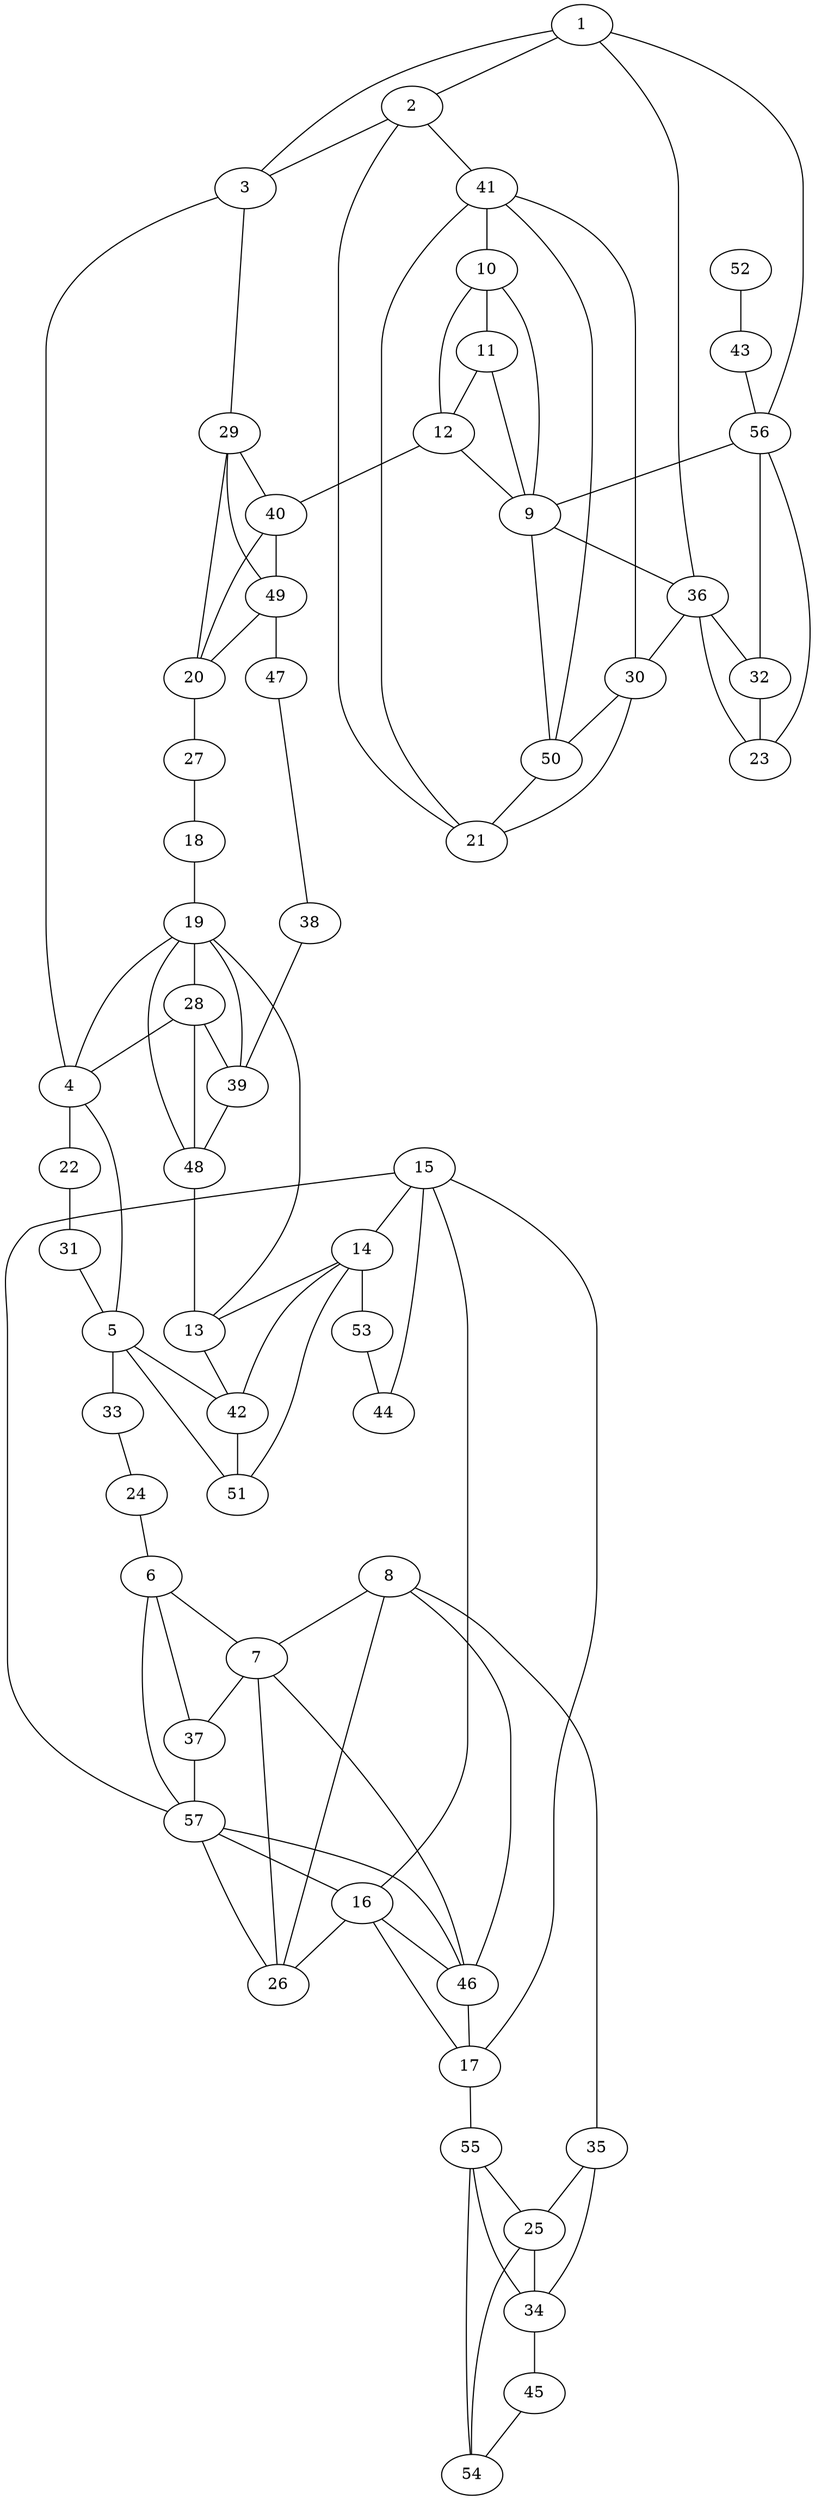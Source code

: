 graph pdb1ia4 {
	1	 [aaLength=14,
		sequence=LRKEIRYFKDVTTR,
		type=0];
	2	 [aaLength=7,
		sequence=RKTWESI,
		type=0];
	1 -- 2	 [distance0="29.08052",
		frequency=1,
		type0=1];
	36	 [aaLength=3,
		sequence=GIG,
		type=1];
	1 -- 36	 [distance0="32.59485",
		frequency=1,
		type0=2];
	56	 [aaLength=3,
		sequence=GIG,
		type=1];
	1 -- 56	 [distance0="32.59485",
		frequency=1,
		type0=3];
	3	 [aaLength=5,
		sequence=PQKFR,
		type=0];
	2 -- 3	 [distance0="12.32078",
		distance1="0.0",
		frequency=2,
		type0=1,
		type1=5];
	41	 [aaLength=6,
		sequence=NAVIMG,
		type=1];
	2 -- 41	 [distance0="37.43685",
		frequency=1,
		type0=3];
	3 -- 1	 [distance0="38.98953",
		frequency=1,
		type0=3];
	4	 [aaLength=7,
		sequence=SIESSLN,
		type=0];
	3 -- 4	 [distance0="38.25454",
		frequency=1,
		type0=2];
	29	 [aaLength=5,
		sequence=LNIIL,
		type=1];
	3 -- 29	 [distance0="5.0",
		frequency=1,
		type0=4];
	19	 [aaLength=4,
		sequence=IIHA,
		type=1];
	4 -- 19	 [distance0="33.35719",
		frequency=1,
		type0=3];
	22	 [aaLength=8,
		sequence=VERVFIIG,
		type=1];
	4 -- 22	 [distance0="4.0",
		frequency=1,
		type0=4];
	5	 [aaLength=9,
		sequence=GAEIYNELI,
		type=0];
	5 -- 4	 [distance0="23.28407",
		frequency=1,
		type0=1];
	33	 [aaLength=10,
		sequence=VSHLLITEIE,
		type=1];
	5 -- 33	 [distance0="4.0",
		frequency=1,
		type0=4];
	42	 [aaLength=5,
		sequence=VFIIG,
		type=1];
	5 -- 42	 [distance0="23.31406",
		frequency=1,
		type0=2];
	51	 [aaLength=5,
		sequence=VFIIG,
		type=1];
	5 -- 51	 [distance0="23.31406",
		frequency=1,
		type0=3];
	6	 [aaLength=5,
		sequence=SPESI,
		type=0];
	7	 [aaLength=3,
		sequence=PLE,
		type=0];
	6 -- 7	 [distance0="23.44545",
		frequency=1,
		type0=3];
	37	 [aaLength=2,
		sequence=TF,
		type=1];
	6 -- 37	 [distance0="23.2342",
		distance1="3.0",
		frequency=2,
		type0=1,
		type1=4];
	57	 [aaLength=2,
		sequence=TF,
		type=1];
	6 -- 57	 [distance0="23.2342",
		frequency=1,
		type0=2];
	26	 [aaLength=3,
		sequence=WTK,
		type=1];
	7 -- 26	 [distance0="11.97886",
		distance1="1.0",
		frequency=2,
		type0=1,
		type1=4];
	7 -- 37	 [distance0="12.34881",
		frequency=1,
		type0=3];
	46	 [aaLength=3,
		sequence=WTK,
		type=1];
	7 -- 46	 [distance0="11.97886",
		frequency=1,
		type0=2];
	8	 [aaLength=10,
		sequence=PKSELQKFVG,
		type=0];
	8 -- 7	 [distance0="15.88071",
		frequency=1,
		type0=1];
	8 -- 26	 [distance0="24.55364",
		frequency=1,
		type0=2];
	35	 [aaLength=3,
		sequence=IKE,
		type=1];
	8 -- 35	 [distance0="7.0",
		frequency=1,
		type0=4];
	8 -- 46	 [distance0="24.55364",
		frequency=1,
		type0=3];
	9	 [aaLength=14,
		sequence=LRKEIRYFKDVTTR,
		type=0];
	10	 [aaLength=6,
		sequence=RKTWES,
		type=0];
	9 -- 10	 [distance0="30.55784",
		frequency=1,
		type0=1];
	11	 [aaLength=1,
		sequence=I,
		type=0];
	9 -- 11	 [distance0="36.96645",
		frequency=1,
		type0=2];
	9 -- 36	 [distance0="37.79897",
		frequency=1,
		type0=3];
	50	 [aaLength=6,
		sequence=NAVIMG,
		type=1];
	9 -- 50	 [distance0="7.0",
		frequency=1,
		type0=4];
	10 -- 11	 [distance0="7.667757",
		distance1="0.0",
		frequency=2,
		type0=1,
		type1=5];
	12	 [aaLength=5,
		sequence=PQKFR,
		type=0];
	10 -- 12	 [distance0="11.14032",
		frequency=1,
		type0=2];
	11 -- 12	 [distance0="4.675477",
		distance1="0.0",
		frequency=2,
		type0=1,
		type1=5];
	12 -- 9	 [distance0="40.05715",
		frequency=1,
		type0=3];
	40	 [aaLength=6,
		sequence=RLNIIL,
		type=1];
	12 -- 40	 [distance0="4.0",
		frequency=1,
		type0=4];
	13	 [aaLength=6,
		sequence=SIESSL,
		type=0];
	13 -- 19	 [distance0="26.43271",
		frequency=1,
		type0=3];
	13 -- 42	 [distance0="8.0",
		frequency=1,
		type0=4];
	14	 [aaLength=9,
		sequence=GAEIYNELI,
		type=0];
	14 -- 13	 [distance0="23.69655",
		frequency=1,
		type0=1];
	14 -- 42	 [distance0="30.50974",
		frequency=1,
		type0=2];
	14 -- 51	 [distance0="30.50974",
		frequency=1,
		type0=3];
	53	 [aaLength=10,
		sequence=VSHLLITEIE,
		type=1];
	14 -- 53	 [distance0="4.0",
		frequency=1,
		type0=4];
	15	 [aaLength=5,
		sequence=SPESI,
		type=0];
	15 -- 14	 [distance0="33.16996",
		frequency=1,
		type0=3];
	16	 [aaLength=3,
		sequence=PLE,
		type=0];
	15 -- 16	 [distance0="24.78976",
		frequency=1,
		type0=1];
	17	 [aaLength=10,
		sequence=PKSELQKFVG,
		type=0];
	15 -- 17	 [distance0="29.14358",
		frequency=1,
		type0=2];
	15 -- 57	 [distance0="3.0",
		frequency=1,
		type0=4];
	16 -- 17	 [distance0="8.195542",
		frequency=1,
		type0=1];
	16 -- 26	 [distance0="25.59061",
		frequency=1,
		type0=3];
	16 -- 46	 [distance0="1.0",
		frequency=1,
		type0=4];
	55	 [aaLength=3,
		sequence=IKE,
		type=1];
	17 -- 55	 [distance0="7.0",
		frequency=1,
		type0=4];
	18	 [aaLength=4,
		sequence=EIID,
		type=1];
	18 -- 19	 [distance0="2.0",
		frequency=1,
		type0=4];
	28	 [aaLength=4,
		sequence=IIHA,
		type=1];
	19 -- 28	 [distance0="0.0",
		frequency=1,
		type0=5];
	20	 [aaLength=5,
		sequence=LNIIL,
		type=1];
	27	 [aaLength=4,
		sequence=EIID,
		type=1];
	20 -- 27	 [distance0="6.0",
		frequency=1,
		type0=4];
	20 -- 40	 [distance0="1.0",
		frequency=1,
		type0=2];
	21	 [aaLength=7,
		sequence=RNAVIMG,
		type=1];
	21 -- 2	 [distance0="0.0",
		frequency=1,
		type0=5];
	21 -- 41	 [distance0="1.0",
		frequency=1,
		type0=2];
	31	 [aaLength=8,
		sequence=VERVFIIG,
		type=1];
	22 -- 31	 [distance0="0.0",
		frequency=1,
		type0=5];
	23	 [aaLength=8,
		sequence=VAIIVAAL,
		type=1];
	24	 [aaLength=10,
		sequence=VSHLLITEIE,
		type=1];
	24 -- 6	 [distance0="2.0",
		frequency=1,
		type0=4];
	25	 [aaLength=10,
		sequence=FTYNYTLWTR,
		type=1];
	34	 [aaLength=10,
		sequence=FTYNYTLWTR,
		type=1];
	25 -- 34	 [distance0="0.0",
		distance1="0.0",
		frequency=2,
		type0=1,
		type1=5];
	27 -- 18	 [distance0="0.0",
		frequency=1,
		type0=5];
	28 -- 4	 [distance0="1.0",
		frequency=1,
		type0=4];
	39	 [aaLength=4,
		sequence=IIHA,
		type=1];
	28 -- 39	 [distance0="0.0",
		frequency=1,
		type0=2];
	29 -- 20	 [distance0="0.0",
		frequency=1,
		type0=5];
	29 -- 40	 [distance0="1.0",
		frequency=1,
		type0=2];
	49	 [aaLength=6,
		sequence=RLNIIL,
		type=1];
	29 -- 49	 [distance0="1.0",
		frequency=1,
		type0=3];
	30	 [aaLength=7,
		sequence=RNAVIMG,
		type=1];
	30 -- 21	 [distance0="0.0",
		frequency=1,
		type0=5];
	30 -- 41	 [distance0="1.0",
		frequency=1,
		type0=2];
	30 -- 50	 [distance0="1.0",
		frequency=1,
		type0=3];
	31 -- 5	 [distance0="0.0",
		frequency=1,
		type0=5];
	32	 [aaLength=8,
		sequence=VAIIVAAL,
		type=1];
	32 -- 23	 [distance0="0.0",
		frequency=1,
		type0=5];
	33 -- 24	 [distance0="0.0",
		frequency=1,
		type0=5];
	45	 [aaLength=10,
		sequence=FTYNYTLWTR,
		type=1];
	34 -- 45	 [distance0="0.0",
		frequency=1,
		type0=2];
	35 -- 25	 [distance0="5.0",
		distance1="2.0",
		frequency=2,
		type0=2,
		type1=4];
	35 -- 34	 [distance0="5.0",
		frequency=1,
		type0=3];
	36 -- 23	 [distance0="12.0",
		frequency=1,
		type0=2];
	36 -- 30	 [distance0="28.0",
		frequency=1,
		type0=4];
	36 -- 32	 [distance0="12.0",
		frequency=1,
		type0=3];
	37 -- 57	 [distance0="0.0",
		frequency=1,
		type0=1];
	38	 [aaLength=4,
		sequence=EIID,
		type=1];
	38 -- 39	 [distance0="2.0",
		frequency=1,
		type0=4];
	39 -- 19	 [distance0="0.0",
		frequency=1,
		type0=1];
	48	 [aaLength=4,
		sequence=IIHA,
		type=1];
	39 -- 48	 [distance0="0.0",
		frequency=1,
		type0=5];
	40 -- 49	 [distance0="0.0",
		frequency=1,
		type0=5];
	41 -- 10	 [distance0="0.0",
		frequency=1,
		type0=5];
	42 -- 51	 [distance0="0.0",
		frequency=1,
		type0=5];
	43	 [aaLength=8,
		sequence=VAIIVAAL,
		type=1];
	43 -- 56	 [distance0="4.0",
		frequency=1,
		type0=4];
	44	 [aaLength=10,
		sequence=VSHLLITEIE,
		type=1];
	44 -- 15	 [distance0="2.0",
		frequency=1,
		type0=4];
	54	 [aaLength=10,
		sequence=FTYNYTLWTR,
		type=1];
	45 -- 54	 [distance0="0.0",
		frequency=1,
		type0=3];
	46 -- 17	 [distance0="1.0",
		frequency=1,
		type0=4];
	46 -- 57	 [distance0="9.0",
		frequency=1,
		type0=3];
	47	 [aaLength=4,
		sequence=EIID,
		type=1];
	47 -- 38	 [distance0="0.0",
		frequency=1,
		type0=5];
	48 -- 13	 [distance0="1.0",
		frequency=1,
		type0=4];
	48 -- 19	 [distance0="0.0",
		frequency=1,
		type0=1];
	48 -- 28	 [distance0="0.0",
		frequency=1,
		type0=2];
	49 -- 20	 [distance0="1.0",
		frequency=1,
		type0=2];
	49 -- 47	 [distance0="6.0",
		frequency=1,
		type0=4];
	50 -- 21	 [distance0="1.0",
		frequency=1,
		type0=2];
	50 -- 41	 [distance0="0.0",
		frequency=1,
		type0=5];
	52	 [aaLength=8,
		sequence=VAIIVAAL,
		type=1];
	52 -- 43	 [distance0="0.0",
		frequency=1,
		type0=5];
	53 -- 44	 [distance0="0.0",
		frequency=1,
		type0=5];
	54 -- 25	 [distance0="0.0",
		frequency=1,
		type0=1];
	55 -- 25	 [distance0="5.0",
		frequency=1,
		type0=2];
	55 -- 34	 [distance0="5.0",
		frequency=1,
		type0=3];
	55 -- 54	 [distance0="2.0",
		frequency=1,
		type0=4];
	56 -- 9	 [distance0="8.0",
		frequency=1,
		type0=4];
	56 -- 23	 [distance0="12.0",
		frequency=1,
		type0=2];
	56 -- 32	 [distance0="12.0",
		frequency=1,
		type0=3];
	57 -- 16	 [distance0="3.0",
		frequency=1,
		type0=4];
	57 -- 26	 [distance0="9.0",
		frequency=1,
		type0=2];
}
